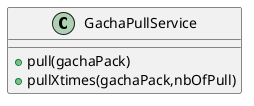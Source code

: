 @startuml
'https://plantuml.com/class-diagram

class GachaPullService{
      + pull(gachaPack)
      + pullXtimes(gachaPack,nbOfPull)
}


@enduml